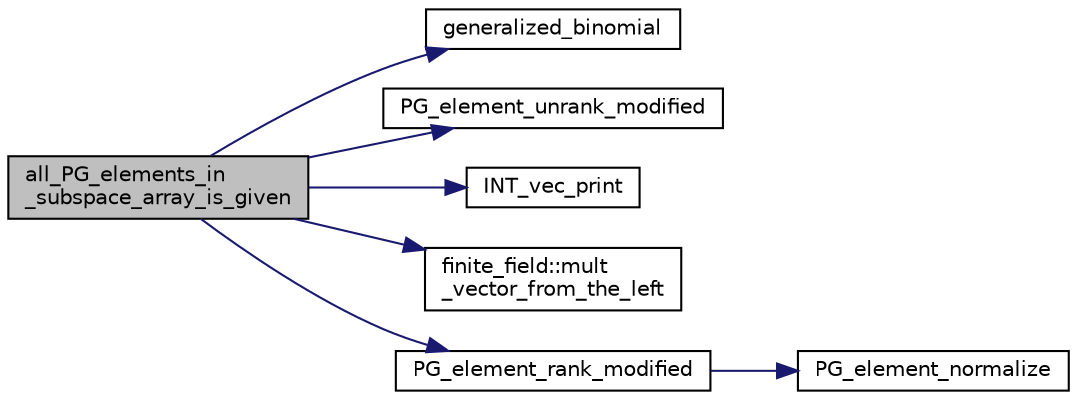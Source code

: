 digraph "all_PG_elements_in_subspace_array_is_given"
{
  edge [fontname="Helvetica",fontsize="10",labelfontname="Helvetica",labelfontsize="10"];
  node [fontname="Helvetica",fontsize="10",shape=record];
  rankdir="LR";
  Node2390 [label="all_PG_elements_in\l_subspace_array_is_given",height=0.2,width=0.4,color="black", fillcolor="grey75", style="filled", fontcolor="black"];
  Node2390 -> Node2391 [color="midnightblue",fontsize="10",style="solid",fontname="Helvetica"];
  Node2391 [label="generalized_binomial",height=0.2,width=0.4,color="black", fillcolor="white", style="filled",URL="$d2/d7c/combinatorics_8_c.html#a24762dc22e45175d18ec1ec1d2556ae8"];
  Node2390 -> Node2392 [color="midnightblue",fontsize="10",style="solid",fontname="Helvetica"];
  Node2392 [label="PG_element_unrank_modified",height=0.2,width=0.4,color="black", fillcolor="white", style="filled",URL="$df/de4/projective_8_c.html#a83ae9b605d496f6a90345303f6efae64"];
  Node2390 -> Node2393 [color="midnightblue",fontsize="10",style="solid",fontname="Helvetica"];
  Node2393 [label="INT_vec_print",height=0.2,width=0.4,color="black", fillcolor="white", style="filled",URL="$df/dbf/sajeeb_8_c.html#a79a5901af0b47dd0d694109543c027fe"];
  Node2390 -> Node2394 [color="midnightblue",fontsize="10",style="solid",fontname="Helvetica"];
  Node2394 [label="finite_field::mult\l_vector_from_the_left",height=0.2,width=0.4,color="black", fillcolor="white", style="filled",URL="$df/d5a/classfinite__field.html#aad2078020fd058c71649f0a25a4c77cc"];
  Node2390 -> Node2395 [color="midnightblue",fontsize="10",style="solid",fontname="Helvetica"];
  Node2395 [label="PG_element_rank_modified",height=0.2,width=0.4,color="black", fillcolor="white", style="filled",URL="$df/de4/projective_8_c.html#a9cd1a8bf5b88a038e33862f6c2c3dd36"];
  Node2395 -> Node2396 [color="midnightblue",fontsize="10",style="solid",fontname="Helvetica"];
  Node2396 [label="PG_element_normalize",height=0.2,width=0.4,color="black", fillcolor="white", style="filled",URL="$df/de4/projective_8_c.html#a5a4c3c1158bad6bab0d786c616bd0996"];
}
